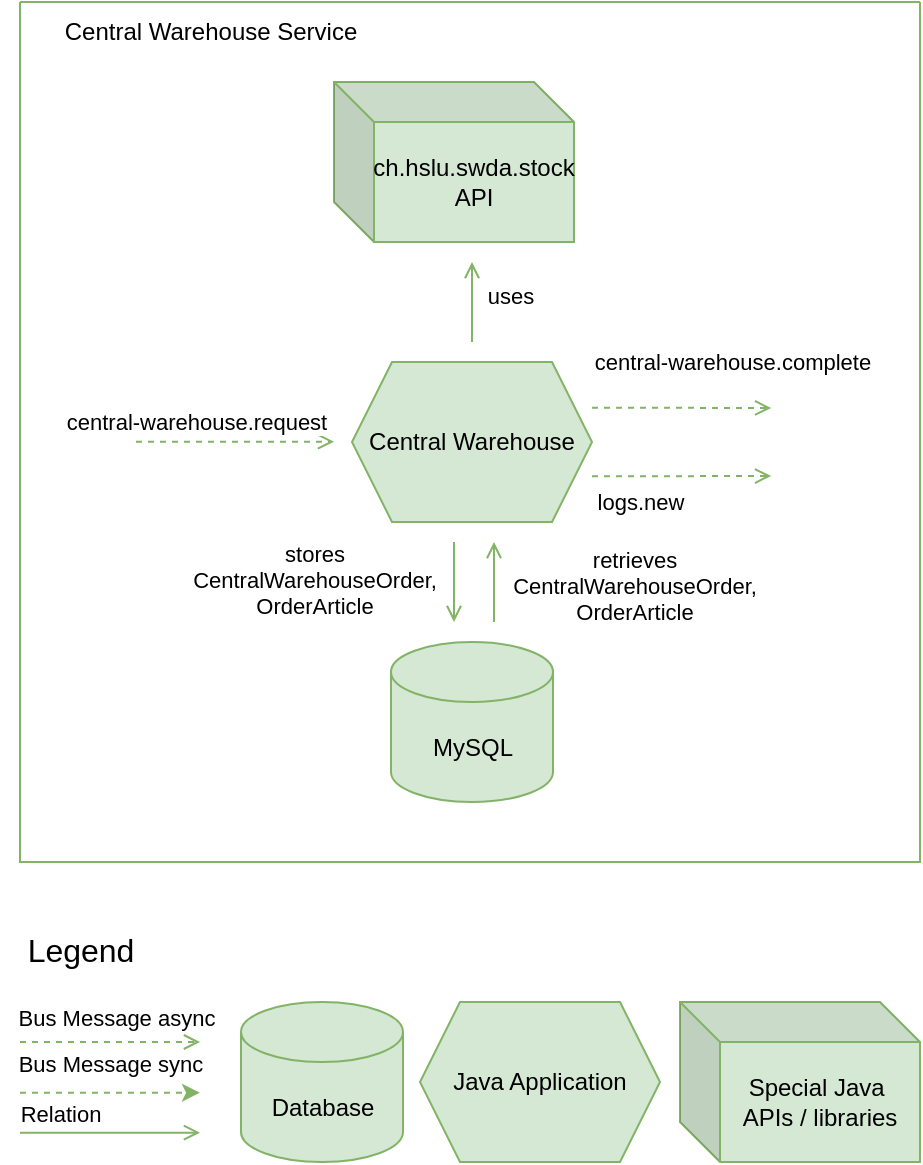 <mxfile version="22.1.22" type="embed">
  <diagram name="Page-1" id="oB8MHlwppOr-tE6rPpJF">
    <mxGraphModel dx="772" dy="675" grid="1" gridSize="10" guides="1" tooltips="1" connect="1" arrows="1" fold="1" page="1" pageScale="1" pageWidth="1169" pageHeight="1654" math="0" shadow="0">
      <root>
        <mxCell id="0" />
        <mxCell id="1" parent="0" />
        <mxCell id="12" value="" style="swimlane;startSize=0;fillColor=#d5e8d4;strokeColor=#82b366;" parent="1" vertex="1">
          <mxGeometry x="340" y="320" width="450" height="430" as="geometry" />
        </mxCell>
        <mxCell id="2" value="Central Warehouse" style="shape=hexagon;perimeter=hexagonPerimeter2;whiteSpace=wrap;html=1;fixedSize=1;fillColor=#d5e8d4;strokeColor=#82b366;" parent="12" vertex="1">
          <mxGeometry x="166" y="180" width="120" height="80" as="geometry" />
        </mxCell>
        <mxCell id="3" value="" style="rounded=0;orthogonalLoop=1;jettySize=auto;html=1;dashed=1;endArrow=open;endFill=0;fillColor=#d5e8d4;strokeColor=#82b366;entryX=0;entryY=0.5;entryDx=0;entryDy=0;" parent="12" edge="1">
          <mxGeometry relative="1" as="geometry">
            <mxPoint x="58" y="219.86" as="sourcePoint" />
            <mxPoint x="157" y="219.86" as="targetPoint" />
          </mxGeometry>
        </mxCell>
        <mxCell id="4" value="central-warehouse.request" style="edgeLabel;html=1;align=center;verticalAlign=middle;resizable=0;points=[];" parent="3" connectable="0" vertex="1">
          <mxGeometry x="0.066" y="1" relative="1" as="geometry">
            <mxPoint x="-23" y="-9" as="offset" />
          </mxGeometry>
        </mxCell>
        <mxCell id="5" value="" style="endArrow=open;html=1;rounded=0;exitX=1;exitY=0.75;exitDx=0;exitDy=0;dashed=1;endFill=0;fillColor=#d5e8d4;strokeColor=#82b366;" parent="12" edge="1">
          <mxGeometry width="50" height="50" relative="1" as="geometry">
            <mxPoint x="285.999" y="237.143" as="sourcePoint" />
            <mxPoint x="375.57" y="237" as="targetPoint" />
          </mxGeometry>
        </mxCell>
        <mxCell id="6" value="logs.new" style="edgeLabel;html=1;align=center;verticalAlign=middle;resizable=0;points=[];" parent="5" connectable="0" vertex="1">
          <mxGeometry x="0.456" relative="1" as="geometry">
            <mxPoint x="-41" y="13" as="offset" />
          </mxGeometry>
        </mxCell>
        <mxCell id="7" value="" style="rounded=0;orthogonalLoop=1;jettySize=auto;html=1;dashed=1;endArrow=open;endFill=0;fillColor=#d5e8d4;strokeColor=#82b366;exitX=1;exitY=0.25;exitDx=0;exitDy=0;" parent="12" edge="1">
          <mxGeometry relative="1" as="geometry">
            <mxPoint x="285.999" y="202.857" as="sourcePoint" />
            <mxPoint x="375.57" y="203" as="targetPoint" />
          </mxGeometry>
        </mxCell>
        <mxCell id="8" value="central-warehouse.complete" style="edgeLabel;html=1;align=center;verticalAlign=middle;resizable=0;points=[];" parent="7" connectable="0" vertex="1">
          <mxGeometry x="0.066" y="1" relative="1" as="geometry">
            <mxPoint x="22" y="-22" as="offset" />
          </mxGeometry>
        </mxCell>
        <mxCell id="9" value="MySQL" style="shape=cylinder3;whiteSpace=wrap;html=1;boundedLbl=1;backgroundOutline=1;size=15;fillColor=#d5e8d4;strokeColor=#82b366;" parent="12" vertex="1">
          <mxGeometry x="185.5" y="320" width="81" height="80" as="geometry" />
        </mxCell>
        <mxCell id="10" value="" style="endArrow=open;html=1;rounded=0;fillColor=#d5e8d4;strokeColor=#82b366;startArrow=none;startFill=0;endFill=0;" parent="12" edge="1">
          <mxGeometry width="50" height="50" relative="1" as="geometry">
            <mxPoint x="217" y="270" as="sourcePoint" />
            <mxPoint x="217" y="310" as="targetPoint" />
          </mxGeometry>
        </mxCell>
        <mxCell id="13" value="stores&lt;br&gt;CentralWarehouseOrder,&lt;br&gt;OrderArticle" style="edgeLabel;html=1;align=center;verticalAlign=middle;resizable=0;points=[];" parent="10" vertex="1" connectable="0">
          <mxGeometry x="-0.053" y="-1" relative="1" as="geometry">
            <mxPoint x="-69" as="offset" />
          </mxGeometry>
        </mxCell>
        <mxCell id="11" value="" style="endArrow=none;html=1;rounded=0;fillColor=#d5e8d4;strokeColor=#82b366;startArrow=open;startFill=0;endFill=0;" parent="12" edge="1">
          <mxGeometry width="50" height="50" relative="1" as="geometry">
            <mxPoint x="237" y="270" as="sourcePoint" />
            <mxPoint x="237" y="310" as="targetPoint" />
          </mxGeometry>
        </mxCell>
        <mxCell id="16" value="retrieves&lt;br&gt;CentralWarehouseOrder,&lt;br&gt;OrderArticle" style="edgeLabel;html=1;align=center;verticalAlign=middle;resizable=0;points=[];" parent="11" vertex="1" connectable="0">
          <mxGeometry x="0.085" y="-2" relative="1" as="geometry">
            <mxPoint x="72" as="offset" />
          </mxGeometry>
        </mxCell>
        <mxCell id="26" value="ch.hslu.swda.stock API" style="shape=cube;whiteSpace=wrap;html=1;boundedLbl=1;backgroundOutline=1;darkOpacity=0.05;darkOpacity2=0.1;fillColor=#d5e8d4;strokeColor=#82b366;" parent="12" vertex="1">
          <mxGeometry x="157" y="40" width="120" height="80" as="geometry" />
        </mxCell>
        <mxCell id="28" value="" style="endArrow=open;html=1;rounded=0;fillColor=#d5e8d4;strokeColor=#82b366;endFill=0;" parent="12" edge="1">
          <mxGeometry width="50" height="50" relative="1" as="geometry">
            <mxPoint x="226" y="170" as="sourcePoint" />
            <mxPoint x="226" y="130" as="targetPoint" />
          </mxGeometry>
        </mxCell>
        <mxCell id="29" value="uses" style="edgeLabel;html=1;align=center;verticalAlign=middle;resizable=0;points=[];" parent="28" vertex="1" connectable="0">
          <mxGeometry x="-0.25" relative="1" as="geometry">
            <mxPoint x="19" y="-8" as="offset" />
          </mxGeometry>
        </mxCell>
        <mxCell id="31" value="Central Warehouse Service" style="text;html=1;align=center;verticalAlign=middle;resizable=0;points=[];autosize=1;strokeColor=none;fillColor=none;" parent="12" vertex="1">
          <mxGeometry x="10" width="170" height="30" as="geometry" />
        </mxCell>
        <mxCell id="20" value="Database" style="shape=cylinder3;whiteSpace=wrap;html=1;boundedLbl=1;backgroundOutline=1;size=15;fillColor=#d5e8d4;strokeColor=#82b366;" parent="1" vertex="1">
          <mxGeometry x="450.5" y="820" width="81" height="80" as="geometry" />
        </mxCell>
        <mxCell id="21" value="Java Application" style="shape=hexagon;perimeter=hexagonPerimeter2;whiteSpace=wrap;html=1;fixedSize=1;fillColor=#d5e8d4;strokeColor=#82b366;" parent="1" vertex="1">
          <mxGeometry x="540" y="820" width="120" height="80" as="geometry" />
        </mxCell>
        <mxCell id="24" value="Legend" style="text;html=1;align=center;verticalAlign=middle;resizable=0;points=[];autosize=1;strokeColor=none;fillColor=none;fontSize=16;" parent="1" vertex="1">
          <mxGeometry x="330" y="779" width="80" height="30" as="geometry" />
        </mxCell>
        <mxCell id="27" value="Special Java&amp;nbsp; APIs / libraries" style="shape=cube;whiteSpace=wrap;html=1;boundedLbl=1;backgroundOutline=1;darkOpacity=0.05;darkOpacity2=0.1;fillColor=#d5e8d4;strokeColor=#82b366;" parent="1" vertex="1">
          <mxGeometry x="670" y="820" width="120" height="80" as="geometry" />
        </mxCell>
        <mxCell id="32" value="" style="rounded=0;orthogonalLoop=1;jettySize=auto;html=1;dashed=1;endArrow=open;endFill=0;fillColor=#d5e8d4;strokeColor=#82b366;exitX=1;exitY=0.25;exitDx=0;exitDy=0;" edge="1" parent="1">
          <mxGeometry relative="1" as="geometry">
            <mxPoint x="340" y="840" as="sourcePoint" />
            <mxPoint x="430" y="840" as="targetPoint" />
          </mxGeometry>
        </mxCell>
        <mxCell id="33" value="Bus Message async" style="edgeLabel;html=1;align=center;verticalAlign=middle;resizable=0;points=[];" connectable="0" vertex="1" parent="32">
          <mxGeometry x="0.066" y="1" relative="1" as="geometry">
            <mxPoint y="-11" as="offset" />
          </mxGeometry>
        </mxCell>
        <mxCell id="34" value="" style="endArrow=none;html=1;rounded=0;fillColor=#d5e8d4;strokeColor=#82b366;startArrow=open;startFill=0;endFill=0;" edge="1" parent="1">
          <mxGeometry width="50" height="50" relative="1" as="geometry">
            <mxPoint x="430" y="885.34" as="sourcePoint" />
            <mxPoint x="340" y="885.34" as="targetPoint" />
          </mxGeometry>
        </mxCell>
        <mxCell id="35" value="Relation" style="edgeLabel;html=1;align=center;verticalAlign=middle;resizable=0;points=[];" vertex="1" connectable="0" parent="34">
          <mxGeometry x="0.085" y="-2" relative="1" as="geometry">
            <mxPoint x="-21" y="-8" as="offset" />
          </mxGeometry>
        </mxCell>
        <mxCell id="36" value="" style="rounded=0;orthogonalLoop=1;jettySize=auto;html=1;dashed=1;endArrow=classic;endFill=1;fillColor=#d5e8d4;strokeColor=#82b366;exitX=1;exitY=0.25;exitDx=0;exitDy=0;" edge="1" parent="1">
          <mxGeometry relative="1" as="geometry">
            <mxPoint x="340" y="865.34" as="sourcePoint" />
            <mxPoint x="430" y="865.34" as="targetPoint" />
          </mxGeometry>
        </mxCell>
        <mxCell id="37" value="Bus Message sync" style="edgeLabel;html=1;align=center;verticalAlign=middle;resizable=0;points=[];" connectable="0" vertex="1" parent="36">
          <mxGeometry x="0.066" y="1" relative="1" as="geometry">
            <mxPoint x="-3" y="-14" as="offset" />
          </mxGeometry>
        </mxCell>
      </root>
    </mxGraphModel>
  </diagram>
</mxfile>
